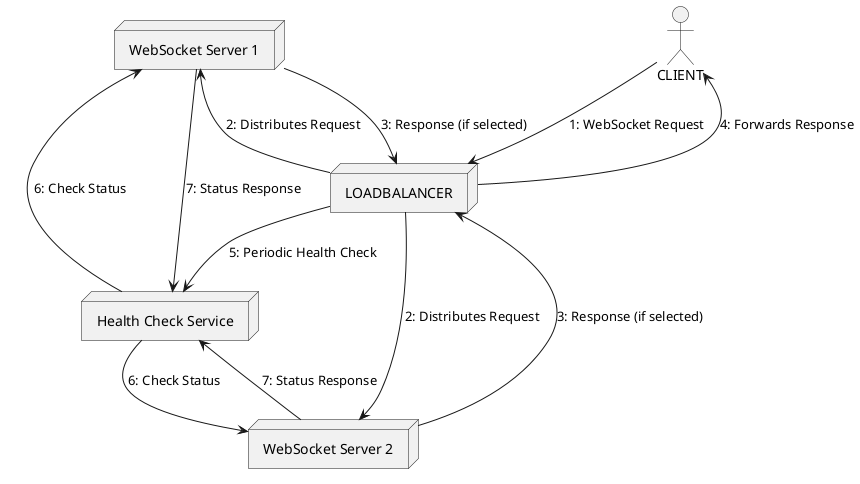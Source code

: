 @startuml
skinparam componentStyle uml2

actor CLIENT
node LOADBALANCER
node "WebSocket Server 1" as WEBSOCKET_SERVER1
node "WebSocket Server 2" as WEBSOCKET_SERVER2
node "Health Check Service" as HEALTH_CHECK

' Client to Load Balancer
CLIENT -down-> LOADBALANCER : 1: WebSocket Request

' Load Balancer to Servers
LOADBALANCER -left-> WEBSOCKET_SERVER1 : 2: Distributes Request
LOADBALANCER -right-> WEBSOCKET_SERVER2 : 2: Distributes Request

' Servers to Load Balancer
WEBSOCKET_SERVER1 -up-> LOADBALANCER : 3: Response (if selected)
WEBSOCKET_SERVER2 -up-> LOADBALANCER : 3: Response (if selected)

' Load Balancer to Client
LOADBALANCER -up-> CLIENT : 4: Forwards Response

' Load Balancer to Health Check Service
LOADBALANCER -down-> HEALTH_CHECK : 5: Periodic Health Check

' Health Check Service to Servers
HEALTH_CHECK -left-> WEBSOCKET_SERVER1 : 6: Check Status
HEALTH_CHECK -right-> WEBSOCKET_SERVER2 : 6: Check Status

' Servers to Health Check Service
WEBSOCKET_SERVER1 -down-> HEALTH_CHECK : 7: Status Response
WEBSOCKET_SERVER2 -down-> HEALTH_CHECK : 7: Status Response

@enduml
